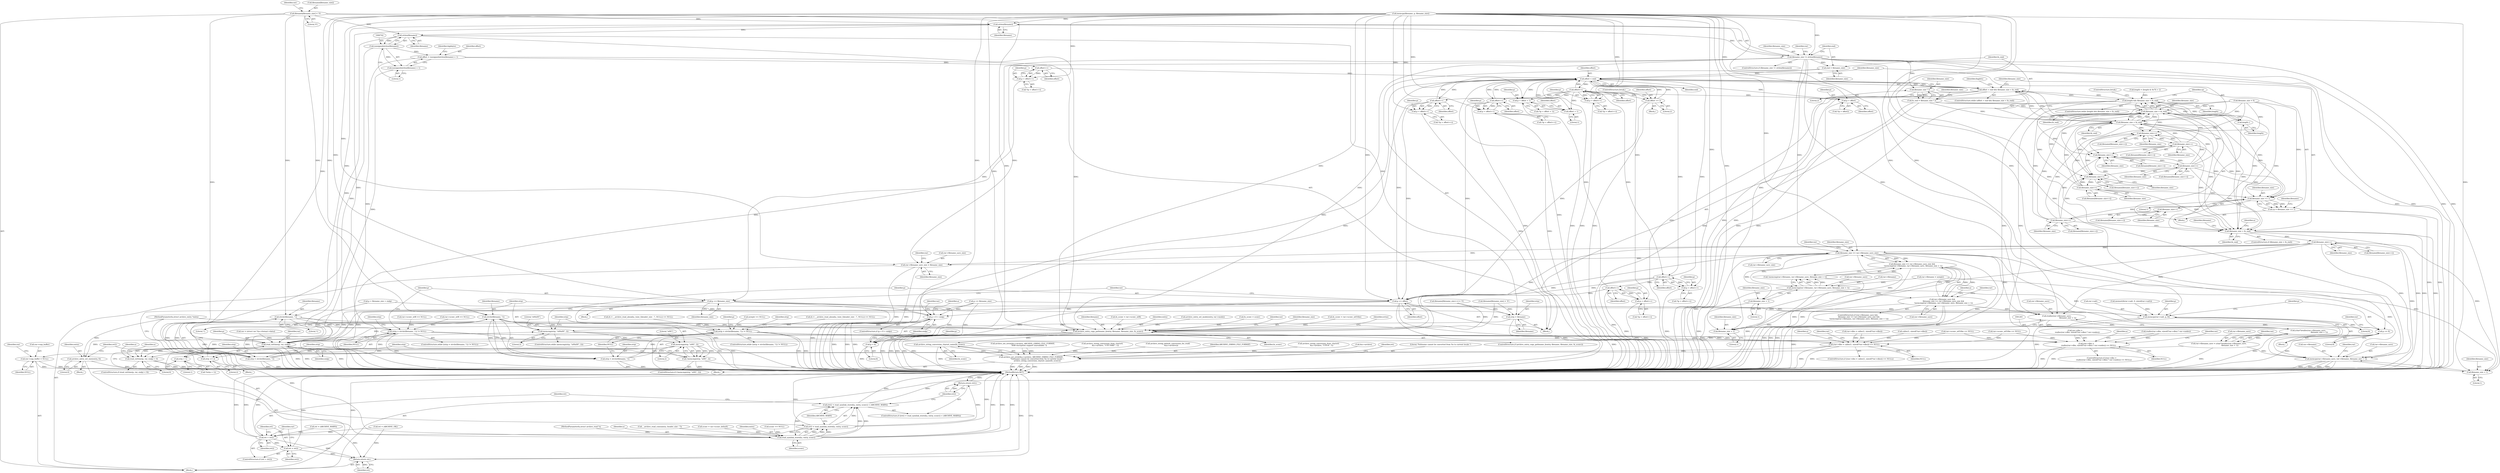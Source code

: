 digraph "0_libarchive_bfcfe6f04ed20db2504db8a254d1f40a1d84eb28_0@array" {
"1000704" [label="(Call,filename[filename_size] = '\0')"];
"1000719" [label="(Call,strlen(filename))"];
"1000717" [label="(Call,filename_size != strlen(filename))"];
"1000727" [label="(Call,end = filename_size)"];
"1000761" [label="(Call,offset < end)"];
"1000760" [label="(Call,offset < end && filename_size < fn_end)"];
"1000896" [label="(Call,length && filename_size < fn_end)"];
"1000924" [label="(Call,length--)"];
"1000777" [label="(Call,offset++)"];
"1000775" [label="(Call,p + offset++)"];
"1000807" [label="(Call,offset++)"];
"1000805" [label="(Call,p + offset++)"];
"1001007" [label="(Call,p += offset)"];
"1001359" [label="(Call,p + 8 > endp)"];
"1001392" [label="(Call,read_exttime(p, rar, endp))"];
"1001391" [label="(Call,read_exttime(p, rar, endp) < 0)"];
"1001360" [label="(Call,p + 8)"];
"1001374" [label="(Call,memcpy(rar->salt, p, 8))"];
"1001380" [label="(Call,p += 8)"];
"1000825" [label="(Call,offset++)"];
"1000823" [label="(Call,p + offset++)"];
"1000835" [label="(Call,p + offset + 1)"];
"1000837" [label="(Call,offset + 1)"];
"1000846" [label="(Call,p + offset)"];
"1000849" [label="(Call,offset += 2)"];
"1000863" [label="(Call,offset++)"];
"1000861" [label="(Call,p + offset++)"];
"1000875" [label="(Call,offset++)"];
"1000873" [label="(Call,p + offset++)"];
"1000732" [label="(Call,filename_size * 2)"];
"1000730" [label="(Call,fn_end = filename_size * 2)"];
"1000764" [label="(Call,filename_size < fn_end)"];
"1000796" [label="(Call,filename_size++)"];
"1000802" [label="(Call,filename_size++)"];
"1000814" [label="(Call,filename_size++)"];
"1000820" [label="(Call,filename_size++)"];
"1000832" [label="(Call,filename_size++)"];
"1000843" [label="(Call,filename_size++)"];
"1000898" [label="(Call,filename_size < fn_end)"];
"1000905" [label="(Call,filename_size >> 1)"];
"1000903" [label="(Call,cp = filename_size >> 1)"];
"1000911" [label="(Call,filename_size++)"];
"1000917" [label="(Call,filename_size++)"];
"1000928" [label="(Call,filename_size > fn_end)"];
"1000944" [label="(Call,filename_size++)"];
"1001084" [label="(Call,filename_size == rar->filename_save_size)"];
"1001083" [label="(Call,filename_size == rar->filename_save_size &&\n    !memcmp(rar->filename, rar->filename_save, filename_size + 1))"];
"1001079" [label="(Call,rar->filename_save &&\n    filename_size == rar->filename_save_size &&\n    !memcmp(rar->filename, rar->filename_save, filename_size + 1))"];
"1001262" [label="(Call,realloc(rar->filename_save,\n                                       filename_size + 1))"];
"1001260" [label="(Call,(char*)realloc(rar->filename_save,\n                                       filename_size + 1))"];
"1001256" [label="(Call,rar->filename_save = (char*)realloc(rar->filename_save,\n                                       filename_size + 1))"];
"1001269" [label="(Call,memcpy(rar->filename_save, rar->filename, filename_size + 1))"];
"1001090" [label="(Call,memcmp(rar->filename, rar->filename_save, filename_size + 1))"];
"1001089" [label="(Call,!memcmp(rar->filename, rar->filename_save, filename_size + 1))"];
"1001097" [label="(Call,filename_size + 1)"];
"1001266" [label="(Call,filename_size + 1)"];
"1001276" [label="(Call,filename_size + 1)"];
"1001279" [label="(Call,rar->filename_save_size = filename_size)"];
"1001674" [label="(Call,archive_entry_copy_pathname_l(entry, filename, filename_size, fn_sconv))"];
"1001701" [label="(Call,archive_string_conversion_charset_name(fn_sconv))"];
"1001694" [label="(Call,archive_set_error(&a->archive, ARCHIVE_ERRNO_FILE_FORMAT,\n                      \"Pathname cannot be converted from %s to current locale.\",\n                      archive_string_conversion_charset_name(fn_sconv)))"];
"1001720" [label="(Call,archive_entry_set_size(entry, 0))"];
"1001727" [label="(Call,read_symlink_stored(a, entry, sconv))"];
"1001724" [label="(Call,(ret2 = read_symlink_stored(a, entry, sconv)) < (ARCHIVE_WARN))"];
"1001725" [label="(Call,ret2 = read_symlink_stored(a, entry, sconv))"];
"1001732" [label="(Return,return ret2;)"];
"1001735" [label="(Call,ret > ret2)"];
"1001738" [label="(Call,ret = ret2)"];
"1001752" [label="(Return,return ret;)"];
"1001055" [label="(Call,p += filename_size)"];
"1000743" [label="(Call,strlen(filename))"];
"1000741" [label="(Call,(unsigned)strlen(filename))"];
"1000738" [label="(Call,offset = (unsigned)strlen(filename) + 1)"];
"1000751" [label="(Call,offset++)"];
"1000749" [label="(Call,p + offset++)"];
"1000740" [label="(Call,(unsigned)strlen(filename) + 1)"];
"1000983" [label="(Call,strp = filename)"];
"1000987" [label="(Call,memcmp(strp, \"\x00\x00\", 2))"];
"1000994" [label="(Call,memcmp(strp, \"\x00\\\", 2))"];
"1000993" [label="(Call,!memcmp(strp, \"\x00\\\", 2))"];
"1001000" [label="(Call,strp + 1)"];
"1001004" [label="(Call,strp += 2)"];
"1001047" [label="(Call,strchr(filename, '\\'))"];
"1001044" [label="(Call,(strp = strchr(filename, '\\')) != NULL)"];
"1001124" [label="(Call,(rar->dbo =\n        realloc(rar->dbo, sizeof(*rar->dbo) * rar->nodes)) == NULL)"];
"1001289" [label="(Call,(rar->dbo = calloc(1, sizeof(*rar->dbo))) == NULL)"];
"1001595" [label="(Call,rar->unp_buffer = NULL)"];
"1001045" [label="(Call,strp = strchr(filename, '\\'))"];
"1001067" [label="(Call,strchr(filename, '\\'))"];
"1001064" [label="(Call,(strp = strchr(filename, '\\')) != NULL)"];
"1001065" [label="(Call,strp = strchr(filename, '\\'))"];
"1001070" [label="(Identifier,NULL)"];
"1000752" [label="(Identifier,offset)"];
"1001147" [label="(Identifier,a)"];
"1001737" [label="(Identifier,ret2)"];
"1000778" [label="(Identifier,offset)"];
"1000953" [label="(Call,rar->sconv_utf16be == NULL)"];
"1001379" [label="(Literal,8)"];
"1001263" [label="(Call,rar->filename_save)"];
"1001306" [label="(Identifier,a)"];
"1001381" [label="(Identifier,p)"];
"1000901" [label="(Block,)"];
"1000775" [label="(Call,p + offset++)"];
"1001090" [label="(Call,memcmp(rar->filename, rar->filename_save, filename_size + 1))"];
"1000800" [label="(Call,filename[filename_size++])"];
"1000897" [label="(Identifier,length)"];
"1001129" [label="(Call,realloc(rar->dbo, sizeof(*rar->dbo) * rar->nodes))"];
"1001602" [label="(Identifier,rar)"];
"1000721" [label="(Block,)"];
"1000812" [label="(Call,filename[filename_size++])"];
"1001067" [label="(Call,strchr(filename, '\\'))"];
"1000717" [label="(Call,filename_size != strlen(filename))"];
"1001391" [label="(Call,read_exttime(p, rar, endp) < 0)"];
"1001408" [label="(Identifier,a)"];
"1000716" [label="(ControlStructure,if (filename_size != strlen(filename)))"];
"1000708" [label="(Literal,'\0')"];
"1001266" [label="(Call,filename_size + 1)"];
"1000751" [label="(Call,offset++)"];
"1000945" [label="(Identifier,filename_size)"];
"1001044" [label="(Call,(strp = strchr(filename, '\\')) != NULL)"];
"1001079" [label="(Call,rar->filename_save &&\n    filename_size == rar->filename_save_size &&\n    !memcmp(rar->filename, rar->filename_save, filename_size + 1))"];
"1001055" [label="(Call,p += filename_size)"];
"1001739" [label="(Identifier,ret)"];
"1000838" [label="(Identifier,offset)"];
"1001286" [label="(Identifier,rar)"];
"1000988" [label="(Identifier,strp)"];
"1001157" [label="(Identifier,rar)"];
"1000823" [label="(Call,p + offset++)"];
"1000766" [label="(Identifier,fn_end)"];
"1000730" [label="(Call,fn_end = filename_size * 2)"];
"1001703" [label="(Call,ret = (ARCHIVE_WARN))"];
"1000835" [label="(Call,p + offset + 1)"];
"1000777" [label="(Call,offset++)"];
"1001050" [label="(Identifier,NULL)"];
"1001271" [label="(Identifier,rar)"];
"1001098" [label="(Identifier,filename_size)"];
"1000595" [label="(Call,(h = __archive_read_ahead(a, (size_t)header_size - 7, NULL)) == NULL)"];
"1001099" [label="(Literal,1)"];
"1001007" [label="(Call,p += offset)"];
"1001075" [label="(Call,p += filename_size)"];
"1000942" [label="(Call,filename[filename_size++])"];
"1001048" [label="(Identifier,filename)"];
"1001674" [label="(Call,archive_entry_copy_pathname_l(entry, filename, filename_size, fn_sconv))"];
"1000876" [label="(Identifier,offset)"];
"1000818" [label="(Call,filename[filename_size++])"];
"1000749" [label="(Call,p + offset++)"];
"1000824" [label="(Identifier,p)"];
"1000700" [label="(Call,memcpy(filename, p, filename_size))"];
"1000905" [label="(Call,filename_size >> 1)"];
"1000999" [label="(Call,*(strp + 1))"];
"1001004" [label="(Call,strp += 2)"];
"1001279" [label="(Call,rar->filename_save_size = filename_size)"];
"1001360" [label="(Call,p + 8)"];
"1000807" [label="(Call,offset++)"];
"1000904" [label="(Identifier,cp)"];
"1001273" [label="(Call,rar->filename)"];
"1001049" [label="(Literal,'\\')"];
"1000851" [label="(Literal,2)"];
"1000796" [label="(Call,filename_size++)"];
"1001256" [label="(Call,rar->filename_save = (char*)realloc(rar->filename_save,\n                                       filename_size + 1))"];
"1001720" [label="(Call,archive_entry_set_size(entry, 0))"];
"1000804" [label="(Call,*(p + offset++))"];
"1000888" [label="(Call,length = (length & 0x7f) + 2)"];
"1000728" [label="(Identifier,end)"];
"1001081" [label="(Identifier,rar)"];
"1000727" [label="(Call,end = filename_size)"];
"1000836" [label="(Identifier,p)"];
"1000844" [label="(Identifier,filename_size)"];
"1001740" [label="(Identifier,ret2)"];
"1001080" [label="(Call,rar->filename_save)"];
"1000984" [label="(Identifier,strp)"];
"1000997" [label="(Literal,2)"];
"1000738" [label="(Call,offset = (unsigned)strlen(filename) + 1)"];
"1000121" [label="(Block,)"];
"1000736" [label="(Identifier,filename_size)"];
"1001281" [label="(Identifier,rar)"];
"1000898" [label="(Call,filename_size < fn_end)"];
"1000917" [label="(Call,filename_size++)"];
"1001097" [label="(Call,filename_size + 1)"];
"1000909" [label="(Call,filename[filename_size++])"];
"1000928" [label="(Call,filename_size > fn_end)"];
"1001694" [label="(Call,archive_set_error(&a->archive, ARCHIVE_ERRNO_FILE_FORMAT,\n                      \"Pathname cannot be converted from %s to current locale.\",\n                      archive_string_conversion_charset_name(fn_sconv)))"];
"1001699" [label="(Identifier,ARCHIVE_ERRNO_FILE_FORMAT)"];
"1001396" [label="(Literal,0)"];
"1001401" [label="(Identifier,a)"];
"1001288" [label="(ControlStructure,if ((rar->dbo = calloc(1, sizeof(*rar->dbo))) == NULL))"];
"1001754" [label="(MethodReturn,RET)"];
"1000745" [label="(Literal,1)"];
"1001076" [label="(Identifier,p)"];
"1001280" [label="(Call,rar->filename_save_size)"];
"1000759" [label="(ControlStructure,while (offset < end && filename_size < fn_end))"];
"1001094" [label="(Call,rar->filename_save)"];
"1000944" [label="(Call,filename_size++)"];
"1000732" [label="(Call,filename_size * 2)"];
"1000850" [label="(Identifier,offset)"];
"1001735" [label="(Call,ret > ret2)"];
"1000720" [label="(Identifier,filename)"];
"1000996" [label="(Literal,\"\x00\\\")"];
"1001363" [label="(Identifier,endp)"];
"1001260" [label="(Call,(char*)realloc(rar->filename_save,\n                                       filename_size + 1))"];
"1001394" [label="(Identifier,rar)"];
"1000808" [label="(Identifier,offset)"];
"1001382" [label="(Literal,8)"];
"1001386" [label="(Identifier,rar)"];
"1001678" [label="(Identifier,fn_sconv)"];
"1000845" [label="(Call,*(p + offset))"];
"1001375" [label="(Call,rar->salt)"];
"1001046" [label="(Identifier,strp)"];
"1000941" [label="(Call,filename[filename_size++] = '\0')"];
"1000805" [label="(Call,p + offset++)"];
"1001393" [label="(Identifier,p)"];
"1000814" [label="(Call,filename_size++)"];
"1000718" [label="(Identifier,filename_size)"];
"1001710" [label="(Identifier,rar)"];
"1001005" [label="(Identifier,strp)"];
"1001006" [label="(Literal,2)"];
"1001368" [label="(Identifier,a)"];
"1000734" [label="(Literal,2)"];
"1000983" [label="(Call,strp = filename)"];
"1000743" [label="(Call,strlen(filename))"];
"1001599" [label="(Identifier,NULL)"];
"1000843" [label="(Call,filename_size++)"];
"1000304" [label="(Call,memset(&rar->salt, 0, sizeof(rar->salt)))"];
"1001677" [label="(Identifier,filename_size)"];
"1001063" [label="(ControlStructure,while ((strp = strchr(filename, '\\')) != NULL))"];
"1001376" [label="(Identifier,rar)"];
"1001722" [label="(Literal,0)"];
"1001043" [label="(ControlStructure,while ((strp = strchr(filename, '\\')) != NULL))"];
"1001064" [label="(Call,(strp = strchr(filename, '\\')) != NULL)"];
"1000985" [label="(Identifier,filename)"];
"1001009" [label="(Identifier,offset)"];
"1000774" [label="(Call,*(p + offset++))"];
"1001362" [label="(Literal,8)"];
"1001053" [label="(Identifier,strp)"];
"1001023" [label="(Call,archive_string_conversion_from_charset(\n           &a->archive, \"UTF-8\", 1))"];
"1001283" [label="(Identifier,filename_size)"];
"1000978" [label="(Call,fn_sconv = rar->sconv_utf16be)"];
"1001078" [label="(ControlStructure,if (rar->filename_save &&\n    filename_size == rar->filename_save_size &&\n    !memcmp(rar->filename, rar->filename_save, filename_size + 1)))"];
"1001734" [label="(ControlStructure,if (ret > ret2))"];
"1000929" [label="(Identifier,filename_size)"];
"1000862" [label="(Identifier,p)"];
"1000733" [label="(Identifier,filename_size)"];
"1000761" [label="(Call,offset < end)"];
"1001091" [label="(Call,rar->filename)"];
"1000864" [label="(Identifier,offset)"];
"1001269" [label="(Call,memcpy(rar->filename_save, rar->filename, filename_size + 1))"];
"1001361" [label="(Identifier,p)"];
"1000861" [label="(Call,p + offset++)"];
"1000822" [label="(Call,*(p + offset++))"];
"1000849" [label="(Call,offset += 2)"];
"1001257" [label="(Call,rar->filename_save)"];
"1000791" [label="(Block,)"];
"1000860" [label="(Call,*(p + offset++))"];
"1000926" [label="(ControlStructure,break;)"];
"1000685" [label="(Call,rar->filename = newptr)"];
"1001682" [label="(Identifier,errno)"];
"1001695" [label="(Call,&a->archive)"];
"1000987" [label="(Call,memcmp(strp, \"\x00\x00\", 2))"];
"1000770" [label="(Identifier,flagbits)"];
"1001724" [label="(Call,(ret2 = read_symlink_stored(a, entry, sconv)) < (ARCHIVE_WARN))"];
"1001068" [label="(Identifier,filename)"];
"1000712" [label="(Identifier,rar)"];
"1000863" [label="(Call,offset++)"];
"1001395" [label="(Identifier,endp)"];
"1000989" [label="(Literal,\"\x00\x00\")"];
"1001357" [label="(Block,)"];
"1001086" [label="(Call,rar->filename_save_size)"];
"1001092" [label="(Identifier,rar)"];
"1001721" [label="(Identifier,entry)"];
"1000918" [label="(Identifier,filename_size)"];
"1001267" [label="(Identifier,filename_size)"];
"1000802" [label="(Call,filename_size++)"];
"1000741" [label="(Call,(unsigned)strlen(filename))"];
"1000992" [label="(ControlStructure,if (!memcmp(strp, \"\x00\\\", 2)))"];
"1000729" [label="(Identifier,filename_size)"];
"1001002" [label="(Literal,1)"];
"1001013" [label="(Call,rar->sconv_utf8 == NULL)"];
"1001142" [label="(Identifier,NULL)"];
"1000815" [label="(Identifier,filename_size)"];
"1000971" [label="(Call,rar->sconv_utf16be == NULL)"];
"1001262" [label="(Call,realloc(rar->filename_save,\n                                       filename_size + 1))"];
"1000820" [label="(Call,filename_size++)"];
"1001704" [label="(Identifier,ret)"];
"1001738" [label="(Call,ret = ret2)"];
"1001723" [label="(ControlStructure,if ((ret2 = read_symlink_stored(a, entry, sconv)) < (ARCHIVE_WARN)))"];
"1000872" [label="(Call,*(p + offset++))"];
"1001358" [label="(ControlStructure,if (p + 8 > endp))"];
"1000911" [label="(Call,filename_size++)"];
"1000744" [label="(Identifier,filename)"];
"1000847" [label="(Identifier,p)"];
"1000740" [label="(Call,(unsigned)strlen(filename) + 1)"];
"1000834" [label="(Call,*(p + offset + 1))"];
"1001069" [label="(Literal,'\\')"];
"1000735" [label="(Call,filename_size = 0)"];
"1000672" [label="(Call,newptr == NULL)"];
"1000140" [label="(Call,ret = (ARCHIVE_OK))"];
"1000995" [label="(Identifier,strp)"];
"1000765" [label="(Identifier,filename_size)"];
"1001392" [label="(Call,read_exttime(p, rar, endp))"];
"1000935" [label="(Identifier,a)"];
"1000629" [label="(Call,p + filename_size > endp)"];
"1001270" [label="(Call,rar->filename_save)"];
"1001700" [label="(Literal,\"Pathname cannot be converted from %s to current locale.\")"];
"1000943" [label="(Identifier,filename)"];
"1000803" [label="(Identifier,filename_size)"];
"1000118" [label="(MethodParameterIn,struct archive_read *a)"];
"1000874" [label="(Identifier,p)"];
"1000825" [label="(Call,offset++)"];
"1000873" [label="(Call,p + offset++)"];
"1000912" [label="(Identifier,filename_size)"];
"1001730" [label="(Identifier,sconv)"];
"1001374" [label="(Call,memcpy(rar->salt, p, 8))"];
"1000797" [label="(Identifier,filename_size)"];
"1000794" [label="(Call,filename[filename_size++])"];
"1001728" [label="(Identifier,a)"];
"1001731" [label="(Identifier,ARCHIVE_WARN)"];
"1000993" [label="(Call,!memcmp(strp, \"\x00\\\", 2))"];
"1000900" [label="(Identifier,fn_end)"];
"1000832" [label="(Call,filename_size++)"];
"1000731" [label="(Identifier,fn_end)"];
"1000806" [label="(Identifier,p)"];
"1001045" [label="(Call,strp = strchr(filename, '\\'))"];
"1001595" [label="(Call,rar->unp_buffer = NULL)"];
"1000144" [label="(Call,rar = (struct rar *)(a->format->data))"];
"1001089" [label="(Call,!memcmp(rar->filename, rar->filename_save, filename_size + 1))"];
"1000924" [label="(Call,length--)"];
"1001083" [label="(Call,filename_size == rar->filename_save_size &&\n    !memcmp(rar->filename, rar->filename_save, filename_size + 1))"];
"1000119" [label="(MethodParameterIn,struct archive_entry *entry)"];
"1000471" [label="(Call,archive_set_error(&a->archive, ARCHIVE_ERRNO_FILE_FORMAT,\n                      \"RAR encryption support unavailable.\"))"];
"1000750" [label="(Identifier,p)"];
"1001084" [label="(Call,filename_size == rar->filename_save_size)"];
"1000837" [label="(Call,offset + 1)"];
"1000852" [label="(ControlStructure,break;)"];
"1000930" [label="(Identifier,fn_end)"];
"1001057" [label="(Identifier,filename_size)"];
"1000910" [label="(Identifier,filename)"];
"1000994" [label="(Call,memcmp(strp, \"\x00\\\", 2))"];
"1001736" [label="(Identifier,ret)"];
"1001066" [label="(Identifier,strp)"];
"1000947" [label="(Call,filename[filename_size] = '\0')"];
"1000848" [label="(Identifier,offset)"];
"1001056" [label="(Identifier,p)"];
"1001679" [label="(Block,)"];
"1001102" [label="(Identifier,a)"];
"1000833" [label="(Identifier,filename_size)"];
"1001378" [label="(Identifier,p)"];
"1000899" [label="(Identifier,filename_size)"];
"1001268" [label="(Literal,1)"];
"1001714" [label="(Block,)"];
"1001407" [label="(Call,__archive_read_consume(a, header_size - 7))"];
"1001732" [label="(Return,return ret2;)"];
"1000739" [label="(Identifier,offset)"];
"1000915" [label="(Call,filename[filename_size++])"];
"1000990" [label="(Literal,2)"];
"1001001" [label="(Identifier,strp)"];
"1001124" [label="(Call,(rar->dbo =\n        realloc(rar->dbo, sizeof(*rar->dbo) * rar->nodes)) == NULL)"];
"1000719" [label="(Call,strlen(filename))"];
"1001752" [label="(Return,return ret;)"];
"1000830" [label="(Call,filename[filename_size++])"];
"1001753" [label="(Identifier,ret)"];
"1001289" [label="(Call,(rar->dbo = calloc(1, sizeof(*rar->dbo))) == NULL)"];
"1000963" [label="(Call,archive_string_conversion_from_charset(\n           &a->archive, \"UTF-16BE\", 1))"];
"1001676" [label="(Identifier,filename)"];
"1001038" [label="(Call,fn_sconv = rar->sconv_utf8)"];
"1001125" [label="(Call,rar->dbo =\n        realloc(rar->dbo, sizeof(*rar->dbo) * rar->nodes))"];
"1001733" [label="(Identifier,ret2)"];
"1001675" [label="(Identifier,entry)"];
"1001276" [label="(Call,filename_size + 1)"];
"1000846" [label="(Call,p + offset)"];
"1000705" [label="(Call,filename[filename_size])"];
"1000895" [label="(ControlStructure,while (length && filename_size < fn_end))"];
"1000896" [label="(Call,length && filename_size < fn_end)"];
"1000183" [label="(Call,sconv = rar->sconv_default)"];
"1001359" [label="(Call,p + 8 > endp)"];
"1000841" [label="(Call,filename[filename_size++])"];
"1001702" [label="(Identifier,fn_sconv)"];
"1001085" [label="(Identifier,filename_size)"];
"1001729" [label="(Identifier,entry)"];
"1001011" [label="(Block,)"];
"1001316" [label="(Identifier,rar)"];
"1000763" [label="(Identifier,end)"];
"1001744" [label="(Identifier,rar)"];
"1001047" [label="(Call,strchr(filename, '\\'))"];
"1000764" [label="(Call,filename_size < fn_end)"];
"1000991" [label="(Block,)"];
"1001123" [label="(ControlStructure,if ((rar->dbo =\n        realloc(rar->dbo, sizeof(*rar->dbo) * rar->nodes)) == NULL))"];
"1001725" [label="(Call,ret2 = read_symlink_stored(a, entry, sconv))"];
"1000748" [label="(Call,*(p + offset++))"];
"1001290" [label="(Call,rar->dbo = calloc(1, sizeof(*rar->dbo)))"];
"1001294" [label="(Call,calloc(1, sizeof(*rar->dbo)))"];
"1000986" [label="(ControlStructure,while (memcmp(strp, \"\x00\x00\", 2)))"];
"1000907" [label="(Literal,1)"];
"1001380" [label="(Call,p += 8)"];
"1000903" [label="(Call,cp = filename_size >> 1)"];
"1001301" [label="(Identifier,NULL)"];
"1001596" [label="(Call,rar->unp_buffer)"];
"1001073" [label="(Identifier,strp)"];
"1000760" [label="(Call,offset < end && filename_size < fn_end)"];
"1000925" [label="(Identifier,length)"];
"1000927" [label="(ControlStructure,if (filename_size > fn_end))"];
"1001277" [label="(Identifier,filename_size)"];
"1001727" [label="(Call,read_symlink_stored(a, entry, sconv))"];
"1001000" [label="(Call,strp + 1)"];
"1001668" [label="(Call,archive_entry_set_mode(entry, rar->mode))"];
"1000159" [label="(Call,sconv == NULL)"];
"1001244" [label="(Identifier,rar)"];
"1001008" [label="(Identifier,p)"];
"1001015" [label="(Identifier,rar)"];
"1000875" [label="(Call,offset++)"];
"1000826" [label="(Identifier,offset)"];
"1001031" [label="(Call,rar->sconv_utf8 == NULL)"];
"1000704" [label="(Call,filename[filename_size] = '\0')"];
"1000762" [label="(Identifier,offset)"];
"1001065" [label="(Call,strp = strchr(filename, '\\'))"];
"1001278" [label="(Literal,1)"];
"1000821" [label="(Identifier,filename_size)"];
"1000366" [label="(Call,(h = __archive_read_ahead(a, (size_t)header_size - 7, NULL)) == NULL)"];
"1001060" [label="(Call,fn_sconv = sconv)"];
"1000776" [label="(Identifier,p)"];
"1000173" [label="(Call,archive_string_default_conversion_for_read(\n            &(a->archive)))"];
"1001390" [label="(ControlStructure,if (read_exttime(p, rar, endp) < 0))"];
"1000906" [label="(Identifier,filename_size)"];
"1001701" [label="(Call,archive_string_conversion_charset_name(fn_sconv))"];
"1001726" [label="(Identifier,ret2)"];
"1000747" [label="(Identifier,highbyte)"];
"1000839" [label="(Literal,1)"];
"1001673" [label="(ControlStructure,if (archive_entry_copy_pathname_l(entry, filename, filename_size, fn_sconv)))"];
"1000704" -> "1000121"  [label="AST: "];
"1000704" -> "1000708"  [label="CFG: "];
"1000705" -> "1000704"  [label="AST: "];
"1000708" -> "1000704"  [label="AST: "];
"1000712" -> "1000704"  [label="CFG: "];
"1000704" -> "1001754"  [label="DDG: "];
"1000704" -> "1000719"  [label="DDG: "];
"1000704" -> "1000743"  [label="DDG: "];
"1000704" -> "1001047"  [label="DDG: "];
"1000704" -> "1001067"  [label="DDG: "];
"1000704" -> "1001674"  [label="DDG: "];
"1000719" -> "1000717"  [label="AST: "];
"1000719" -> "1000720"  [label="CFG: "];
"1000720" -> "1000719"  [label="AST: "];
"1000717" -> "1000719"  [label="CFG: "];
"1000719" -> "1001754"  [label="DDG: "];
"1000719" -> "1000717"  [label="DDG: "];
"1000700" -> "1000719"  [label="DDG: "];
"1000719" -> "1000743"  [label="DDG: "];
"1000719" -> "1001047"  [label="DDG: "];
"1000717" -> "1000716"  [label="AST: "];
"1000718" -> "1000717"  [label="AST: "];
"1000728" -> "1000717"  [label="CFG: "];
"1001015" -> "1000717"  [label="CFG: "];
"1000717" -> "1001754"  [label="DDG: "];
"1000717" -> "1001754"  [label="DDG: "];
"1000717" -> "1001754"  [label="DDG: "];
"1000700" -> "1000717"  [label="DDG: "];
"1000717" -> "1000727"  [label="DDG: "];
"1000717" -> "1000732"  [label="DDG: "];
"1000717" -> "1001055"  [label="DDG: "];
"1000717" -> "1001084"  [label="DDG: "];
"1000717" -> "1001262"  [label="DDG: "];
"1000717" -> "1001266"  [label="DDG: "];
"1000717" -> "1001269"  [label="DDG: "];
"1000717" -> "1001276"  [label="DDG: "];
"1000717" -> "1001279"  [label="DDG: "];
"1000717" -> "1001674"  [label="DDG: "];
"1000727" -> "1000721"  [label="AST: "];
"1000727" -> "1000729"  [label="CFG: "];
"1000728" -> "1000727"  [label="AST: "];
"1000729" -> "1000727"  [label="AST: "];
"1000731" -> "1000727"  [label="CFG: "];
"1000727" -> "1000761"  [label="DDG: "];
"1000761" -> "1000760"  [label="AST: "];
"1000761" -> "1000763"  [label="CFG: "];
"1000762" -> "1000761"  [label="AST: "];
"1000763" -> "1000761"  [label="AST: "];
"1000765" -> "1000761"  [label="CFG: "];
"1000760" -> "1000761"  [label="CFG: "];
"1000761" -> "1001754"  [label="DDG: "];
"1000761" -> "1001754"  [label="DDG: "];
"1000761" -> "1000760"  [label="DDG: "];
"1000761" -> "1000760"  [label="DDG: "];
"1000807" -> "1000761"  [label="DDG: "];
"1000849" -> "1000761"  [label="DDG: "];
"1000863" -> "1000761"  [label="DDG: "];
"1000751" -> "1000761"  [label="DDG: "];
"1000875" -> "1000761"  [label="DDG: "];
"1000825" -> "1000761"  [label="DDG: "];
"1000777" -> "1000761"  [label="DDG: "];
"1000761" -> "1000777"  [label="DDG: "];
"1000761" -> "1000807"  [label="DDG: "];
"1000761" -> "1000825"  [label="DDG: "];
"1000761" -> "1000835"  [label="DDG: "];
"1000761" -> "1000837"  [label="DDG: "];
"1000761" -> "1000846"  [label="DDG: "];
"1000761" -> "1000849"  [label="DDG: "];
"1000761" -> "1000863"  [label="DDG: "];
"1000761" -> "1001007"  [label="DDG: "];
"1000760" -> "1000759"  [label="AST: "];
"1000760" -> "1000764"  [label="CFG: "];
"1000764" -> "1000760"  [label="AST: "];
"1000770" -> "1000760"  [label="CFG: "];
"1000929" -> "1000760"  [label="CFG: "];
"1000760" -> "1001754"  [label="DDG: "];
"1000760" -> "1001754"  [label="DDG: "];
"1000760" -> "1001754"  [label="DDG: "];
"1000764" -> "1000760"  [label="DDG: "];
"1000764" -> "1000760"  [label="DDG: "];
"1000896" -> "1000760"  [label="DDG: "];
"1000760" -> "1000896"  [label="DDG: "];
"1000896" -> "1000895"  [label="AST: "];
"1000896" -> "1000897"  [label="CFG: "];
"1000896" -> "1000898"  [label="CFG: "];
"1000897" -> "1000896"  [label="AST: "];
"1000898" -> "1000896"  [label="AST: "];
"1000904" -> "1000896"  [label="CFG: "];
"1000926" -> "1000896"  [label="CFG: "];
"1000896" -> "1001754"  [label="DDG: "];
"1000896" -> "1001754"  [label="DDG: "];
"1000896" -> "1001754"  [label="DDG: "];
"1000924" -> "1000896"  [label="DDG: "];
"1000888" -> "1000896"  [label="DDG: "];
"1000898" -> "1000896"  [label="DDG: "];
"1000898" -> "1000896"  [label="DDG: "];
"1000896" -> "1000924"  [label="DDG: "];
"1000924" -> "1000901"  [label="AST: "];
"1000924" -> "1000925"  [label="CFG: "];
"1000925" -> "1000924"  [label="AST: "];
"1000897" -> "1000924"  [label="CFG: "];
"1000777" -> "1000775"  [label="AST: "];
"1000777" -> "1000778"  [label="CFG: "];
"1000778" -> "1000777"  [label="AST: "];
"1000775" -> "1000777"  [label="CFG: "];
"1000777" -> "1000775"  [label="DDG: "];
"1000777" -> "1000807"  [label="DDG: "];
"1000777" -> "1000825"  [label="DDG: "];
"1000777" -> "1000835"  [label="DDG: "];
"1000777" -> "1000837"  [label="DDG: "];
"1000777" -> "1000846"  [label="DDG: "];
"1000777" -> "1000849"  [label="DDG: "];
"1000777" -> "1000863"  [label="DDG: "];
"1000775" -> "1000774"  [label="AST: "];
"1000776" -> "1000775"  [label="AST: "];
"1000774" -> "1000775"  [label="CFG: "];
"1000775" -> "1001754"  [label="DDG: "];
"1000700" -> "1000775"  [label="DDG: "];
"1000807" -> "1000805"  [label="AST: "];
"1000807" -> "1000808"  [label="CFG: "];
"1000808" -> "1000807"  [label="AST: "];
"1000805" -> "1000807"  [label="CFG: "];
"1000807" -> "1001754"  [label="DDG: "];
"1000807" -> "1000805"  [label="DDG: "];
"1000807" -> "1001007"  [label="DDG: "];
"1000805" -> "1000804"  [label="AST: "];
"1000806" -> "1000805"  [label="AST: "];
"1000804" -> "1000805"  [label="CFG: "];
"1000805" -> "1001754"  [label="DDG: "];
"1000700" -> "1000805"  [label="DDG: "];
"1001007" -> "1000721"  [label="AST: "];
"1001007" -> "1001009"  [label="CFG: "];
"1001008" -> "1001007"  [label="AST: "];
"1001009" -> "1001007"  [label="AST: "];
"1001081" -> "1001007"  [label="CFG: "];
"1001007" -> "1001754"  [label="DDG: "];
"1001007" -> "1001754"  [label="DDG: "];
"1000849" -> "1001007"  [label="DDG: "];
"1000863" -> "1001007"  [label="DDG: "];
"1000875" -> "1001007"  [label="DDG: "];
"1000825" -> "1001007"  [label="DDG: "];
"1000700" -> "1001007"  [label="DDG: "];
"1001007" -> "1001359"  [label="DDG: "];
"1001007" -> "1001360"  [label="DDG: "];
"1001007" -> "1001374"  [label="DDG: "];
"1001007" -> "1001392"  [label="DDG: "];
"1001359" -> "1001358"  [label="AST: "];
"1001359" -> "1001363"  [label="CFG: "];
"1001360" -> "1001359"  [label="AST: "];
"1001363" -> "1001359"  [label="AST: "];
"1001368" -> "1001359"  [label="CFG: "];
"1001376" -> "1001359"  [label="CFG: "];
"1001359" -> "1001754"  [label="DDG: "];
"1001359" -> "1001754"  [label="DDG: "];
"1001359" -> "1001754"  [label="DDG: "];
"1001055" -> "1001359"  [label="DDG: "];
"1001075" -> "1001359"  [label="DDG: "];
"1000700" -> "1001359"  [label="DDG: "];
"1000629" -> "1001359"  [label="DDG: "];
"1001359" -> "1001392"  [label="DDG: "];
"1001392" -> "1001391"  [label="AST: "];
"1001392" -> "1001395"  [label="CFG: "];
"1001393" -> "1001392"  [label="AST: "];
"1001394" -> "1001392"  [label="AST: "];
"1001395" -> "1001392"  [label="AST: "];
"1001396" -> "1001392"  [label="CFG: "];
"1001392" -> "1001754"  [label="DDG: "];
"1001392" -> "1001754"  [label="DDG: "];
"1001392" -> "1001754"  [label="DDG: "];
"1001392" -> "1001391"  [label="DDG: "];
"1001392" -> "1001391"  [label="DDG: "];
"1001392" -> "1001391"  [label="DDG: "];
"1001055" -> "1001392"  [label="DDG: "];
"1001075" -> "1001392"  [label="DDG: "];
"1001380" -> "1001392"  [label="DDG: "];
"1000700" -> "1001392"  [label="DDG: "];
"1000144" -> "1001392"  [label="DDG: "];
"1000629" -> "1001392"  [label="DDG: "];
"1001391" -> "1001390"  [label="AST: "];
"1001391" -> "1001396"  [label="CFG: "];
"1001396" -> "1001391"  [label="AST: "];
"1001401" -> "1001391"  [label="CFG: "];
"1001408" -> "1001391"  [label="CFG: "];
"1001391" -> "1001754"  [label="DDG: "];
"1001391" -> "1001754"  [label="DDG: "];
"1001360" -> "1001362"  [label="CFG: "];
"1001361" -> "1001360"  [label="AST: "];
"1001362" -> "1001360"  [label="AST: "];
"1001363" -> "1001360"  [label="CFG: "];
"1001360" -> "1001754"  [label="DDG: "];
"1001055" -> "1001360"  [label="DDG: "];
"1001075" -> "1001360"  [label="DDG: "];
"1000700" -> "1001360"  [label="DDG: "];
"1001374" -> "1001357"  [label="AST: "];
"1001374" -> "1001379"  [label="CFG: "];
"1001375" -> "1001374"  [label="AST: "];
"1001378" -> "1001374"  [label="AST: "];
"1001379" -> "1001374"  [label="AST: "];
"1001381" -> "1001374"  [label="CFG: "];
"1001374" -> "1001754"  [label="DDG: "];
"1001374" -> "1001754"  [label="DDG: "];
"1000304" -> "1001374"  [label="DDG: "];
"1000700" -> "1001374"  [label="DDG: "];
"1001055" -> "1001374"  [label="DDG: "];
"1001075" -> "1001374"  [label="DDG: "];
"1001374" -> "1001380"  [label="DDG: "];
"1001380" -> "1001357"  [label="AST: "];
"1001380" -> "1001382"  [label="CFG: "];
"1001381" -> "1001380"  [label="AST: "];
"1001382" -> "1001380"  [label="AST: "];
"1001386" -> "1001380"  [label="CFG: "];
"1001380" -> "1001754"  [label="DDG: "];
"1000700" -> "1001380"  [label="DDG: "];
"1000825" -> "1000823"  [label="AST: "];
"1000825" -> "1000826"  [label="CFG: "];
"1000826" -> "1000825"  [label="AST: "];
"1000823" -> "1000825"  [label="CFG: "];
"1000825" -> "1001754"  [label="DDG: "];
"1000825" -> "1000823"  [label="DDG: "];
"1000823" -> "1000822"  [label="AST: "];
"1000824" -> "1000823"  [label="AST: "];
"1000822" -> "1000823"  [label="CFG: "];
"1000823" -> "1001754"  [label="DDG: "];
"1000700" -> "1000823"  [label="DDG: "];
"1000835" -> "1000834"  [label="AST: "];
"1000835" -> "1000837"  [label="CFG: "];
"1000836" -> "1000835"  [label="AST: "];
"1000837" -> "1000835"  [label="AST: "];
"1000834" -> "1000835"  [label="CFG: "];
"1000835" -> "1001754"  [label="DDG: "];
"1000700" -> "1000835"  [label="DDG: "];
"1000837" -> "1000839"  [label="CFG: "];
"1000838" -> "1000837"  [label="AST: "];
"1000839" -> "1000837"  [label="AST: "];
"1000846" -> "1000845"  [label="AST: "];
"1000846" -> "1000848"  [label="CFG: "];
"1000847" -> "1000846"  [label="AST: "];
"1000848" -> "1000846"  [label="AST: "];
"1000845" -> "1000846"  [label="CFG: "];
"1000846" -> "1001754"  [label="DDG: "];
"1000700" -> "1000846"  [label="DDG: "];
"1000849" -> "1000791"  [label="AST: "];
"1000849" -> "1000851"  [label="CFG: "];
"1000850" -> "1000849"  [label="AST: "];
"1000851" -> "1000849"  [label="AST: "];
"1000852" -> "1000849"  [label="CFG: "];
"1000849" -> "1001754"  [label="DDG: "];
"1000863" -> "1000861"  [label="AST: "];
"1000863" -> "1000864"  [label="CFG: "];
"1000864" -> "1000863"  [label="AST: "];
"1000861" -> "1000863"  [label="CFG: "];
"1000863" -> "1001754"  [label="DDG: "];
"1000863" -> "1000861"  [label="DDG: "];
"1000863" -> "1000875"  [label="DDG: "];
"1000861" -> "1000860"  [label="AST: "];
"1000862" -> "1000861"  [label="AST: "];
"1000860" -> "1000861"  [label="CFG: "];
"1000861" -> "1001754"  [label="DDG: "];
"1000700" -> "1000861"  [label="DDG: "];
"1000875" -> "1000873"  [label="AST: "];
"1000875" -> "1000876"  [label="CFG: "];
"1000876" -> "1000875"  [label="AST: "];
"1000873" -> "1000875"  [label="CFG: "];
"1000875" -> "1001754"  [label="DDG: "];
"1000875" -> "1000873"  [label="DDG: "];
"1000873" -> "1000872"  [label="AST: "];
"1000874" -> "1000873"  [label="AST: "];
"1000872" -> "1000873"  [label="CFG: "];
"1000873" -> "1001754"  [label="DDG: "];
"1000700" -> "1000873"  [label="DDG: "];
"1000732" -> "1000730"  [label="AST: "];
"1000732" -> "1000734"  [label="CFG: "];
"1000733" -> "1000732"  [label="AST: "];
"1000734" -> "1000732"  [label="AST: "];
"1000730" -> "1000732"  [label="CFG: "];
"1000732" -> "1000730"  [label="DDG: "];
"1000732" -> "1000730"  [label="DDG: "];
"1000730" -> "1000721"  [label="AST: "];
"1000731" -> "1000730"  [label="AST: "];
"1000736" -> "1000730"  [label="CFG: "];
"1000730" -> "1001754"  [label="DDG: "];
"1000730" -> "1000764"  [label="DDG: "];
"1000730" -> "1000898"  [label="DDG: "];
"1000730" -> "1000928"  [label="DDG: "];
"1000764" -> "1000766"  [label="CFG: "];
"1000765" -> "1000764"  [label="AST: "];
"1000766" -> "1000764"  [label="AST: "];
"1000898" -> "1000764"  [label="DDG: "];
"1000898" -> "1000764"  [label="DDG: "];
"1000735" -> "1000764"  [label="DDG: "];
"1000820" -> "1000764"  [label="DDG: "];
"1000917" -> "1000764"  [label="DDG: "];
"1000843" -> "1000764"  [label="DDG: "];
"1000802" -> "1000764"  [label="DDG: "];
"1000764" -> "1000796"  [label="DDG: "];
"1000764" -> "1000814"  [label="DDG: "];
"1000764" -> "1000832"  [label="DDG: "];
"1000764" -> "1000898"  [label="DDG: "];
"1000764" -> "1000898"  [label="DDG: "];
"1000764" -> "1000905"  [label="DDG: "];
"1000764" -> "1000928"  [label="DDG: "];
"1000764" -> "1000928"  [label="DDG: "];
"1000796" -> "1000794"  [label="AST: "];
"1000796" -> "1000797"  [label="CFG: "];
"1000797" -> "1000796"  [label="AST: "];
"1000794" -> "1000796"  [label="CFG: "];
"1000898" -> "1000796"  [label="DDG: "];
"1000735" -> "1000796"  [label="DDG: "];
"1000820" -> "1000796"  [label="DDG: "];
"1000917" -> "1000796"  [label="DDG: "];
"1000843" -> "1000796"  [label="DDG: "];
"1000802" -> "1000796"  [label="DDG: "];
"1000796" -> "1000802"  [label="DDG: "];
"1000802" -> "1000800"  [label="AST: "];
"1000802" -> "1000803"  [label="CFG: "];
"1000803" -> "1000802"  [label="AST: "];
"1000800" -> "1000802"  [label="CFG: "];
"1000802" -> "1000814"  [label="DDG: "];
"1000802" -> "1000832"  [label="DDG: "];
"1000802" -> "1000898"  [label="DDG: "];
"1000802" -> "1000905"  [label="DDG: "];
"1000802" -> "1000928"  [label="DDG: "];
"1000814" -> "1000812"  [label="AST: "];
"1000814" -> "1000815"  [label="CFG: "];
"1000815" -> "1000814"  [label="AST: "];
"1000812" -> "1000814"  [label="CFG: "];
"1000898" -> "1000814"  [label="DDG: "];
"1000735" -> "1000814"  [label="DDG: "];
"1000820" -> "1000814"  [label="DDG: "];
"1000917" -> "1000814"  [label="DDG: "];
"1000843" -> "1000814"  [label="DDG: "];
"1000814" -> "1000820"  [label="DDG: "];
"1000820" -> "1000818"  [label="AST: "];
"1000820" -> "1000821"  [label="CFG: "];
"1000821" -> "1000820"  [label="AST: "];
"1000818" -> "1000820"  [label="CFG: "];
"1000820" -> "1000832"  [label="DDG: "];
"1000820" -> "1000898"  [label="DDG: "];
"1000820" -> "1000905"  [label="DDG: "];
"1000820" -> "1000928"  [label="DDG: "];
"1000832" -> "1000830"  [label="AST: "];
"1000832" -> "1000833"  [label="CFG: "];
"1000833" -> "1000832"  [label="AST: "];
"1000830" -> "1000832"  [label="CFG: "];
"1000898" -> "1000832"  [label="DDG: "];
"1000735" -> "1000832"  [label="DDG: "];
"1000917" -> "1000832"  [label="DDG: "];
"1000843" -> "1000832"  [label="DDG: "];
"1000832" -> "1000843"  [label="DDG: "];
"1000843" -> "1000841"  [label="AST: "];
"1000843" -> "1000844"  [label="CFG: "];
"1000844" -> "1000843"  [label="AST: "];
"1000841" -> "1000843"  [label="CFG: "];
"1000843" -> "1000898"  [label="DDG: "];
"1000843" -> "1000905"  [label="DDG: "];
"1000843" -> "1000928"  [label="DDG: "];
"1000898" -> "1000900"  [label="CFG: "];
"1000899" -> "1000898"  [label="AST: "];
"1000900" -> "1000898"  [label="AST: "];
"1000735" -> "1000898"  [label="DDG: "];
"1000917" -> "1000898"  [label="DDG: "];
"1000898" -> "1000905"  [label="DDG: "];
"1000898" -> "1000928"  [label="DDG: "];
"1000898" -> "1000928"  [label="DDG: "];
"1000905" -> "1000903"  [label="AST: "];
"1000905" -> "1000907"  [label="CFG: "];
"1000906" -> "1000905"  [label="AST: "];
"1000907" -> "1000905"  [label="AST: "];
"1000903" -> "1000905"  [label="CFG: "];
"1000905" -> "1000903"  [label="DDG: "];
"1000905" -> "1000903"  [label="DDG: "];
"1000735" -> "1000905"  [label="DDG: "];
"1000917" -> "1000905"  [label="DDG: "];
"1000905" -> "1000911"  [label="DDG: "];
"1000903" -> "1000901"  [label="AST: "];
"1000904" -> "1000903"  [label="AST: "];
"1000910" -> "1000903"  [label="CFG: "];
"1000903" -> "1001754"  [label="DDG: "];
"1000903" -> "1001754"  [label="DDG: "];
"1000911" -> "1000909"  [label="AST: "];
"1000911" -> "1000912"  [label="CFG: "];
"1000912" -> "1000911"  [label="AST: "];
"1000909" -> "1000911"  [label="CFG: "];
"1000911" -> "1000917"  [label="DDG: "];
"1000917" -> "1000915"  [label="AST: "];
"1000917" -> "1000918"  [label="CFG: "];
"1000918" -> "1000917"  [label="AST: "];
"1000915" -> "1000917"  [label="CFG: "];
"1000917" -> "1000928"  [label="DDG: "];
"1000928" -> "1000927"  [label="AST: "];
"1000928" -> "1000930"  [label="CFG: "];
"1000929" -> "1000928"  [label="AST: "];
"1000930" -> "1000928"  [label="AST: "];
"1000935" -> "1000928"  [label="CFG: "];
"1000943" -> "1000928"  [label="CFG: "];
"1000928" -> "1001754"  [label="DDG: "];
"1000928" -> "1001754"  [label="DDG: "];
"1000928" -> "1001754"  [label="DDG: "];
"1000735" -> "1000928"  [label="DDG: "];
"1000928" -> "1000944"  [label="DDG: "];
"1000944" -> "1000942"  [label="AST: "];
"1000944" -> "1000945"  [label="CFG: "];
"1000945" -> "1000944"  [label="AST: "];
"1000942" -> "1000944"  [label="CFG: "];
"1000944" -> "1001754"  [label="DDG: "];
"1000944" -> "1001084"  [label="DDG: "];
"1000944" -> "1001262"  [label="DDG: "];
"1000944" -> "1001266"  [label="DDG: "];
"1000944" -> "1001269"  [label="DDG: "];
"1000944" -> "1001276"  [label="DDG: "];
"1000944" -> "1001279"  [label="DDG: "];
"1000944" -> "1001674"  [label="DDG: "];
"1001084" -> "1001083"  [label="AST: "];
"1001084" -> "1001086"  [label="CFG: "];
"1001085" -> "1001084"  [label="AST: "];
"1001086" -> "1001084"  [label="AST: "];
"1001092" -> "1001084"  [label="CFG: "];
"1001083" -> "1001084"  [label="CFG: "];
"1001084" -> "1001754"  [label="DDG: "];
"1001084" -> "1001754"  [label="DDG: "];
"1001084" -> "1001083"  [label="DDG: "];
"1001084" -> "1001083"  [label="DDG: "];
"1000700" -> "1001084"  [label="DDG: "];
"1001084" -> "1001090"  [label="DDG: "];
"1001084" -> "1001097"  [label="DDG: "];
"1001084" -> "1001262"  [label="DDG: "];
"1001084" -> "1001266"  [label="DDG: "];
"1001084" -> "1001269"  [label="DDG: "];
"1001084" -> "1001276"  [label="DDG: "];
"1001084" -> "1001279"  [label="DDG: "];
"1001084" -> "1001674"  [label="DDG: "];
"1001083" -> "1001079"  [label="AST: "];
"1001083" -> "1001089"  [label="CFG: "];
"1001089" -> "1001083"  [label="AST: "];
"1001079" -> "1001083"  [label="CFG: "];
"1001083" -> "1001754"  [label="DDG: "];
"1001083" -> "1001754"  [label="DDG: "];
"1001083" -> "1001079"  [label="DDG: "];
"1001083" -> "1001079"  [label="DDG: "];
"1001089" -> "1001083"  [label="DDG: "];
"1001079" -> "1001078"  [label="AST: "];
"1001079" -> "1001080"  [label="CFG: "];
"1001080" -> "1001079"  [label="AST: "];
"1001102" -> "1001079"  [label="CFG: "];
"1001244" -> "1001079"  [label="CFG: "];
"1001079" -> "1001754"  [label="DDG: "];
"1001079" -> "1001754"  [label="DDG: "];
"1001079" -> "1001754"  [label="DDG: "];
"1001090" -> "1001079"  [label="DDG: "];
"1001079" -> "1001262"  [label="DDG: "];
"1001262" -> "1001260"  [label="AST: "];
"1001262" -> "1001266"  [label="CFG: "];
"1001263" -> "1001262"  [label="AST: "];
"1001266" -> "1001262"  [label="AST: "];
"1001260" -> "1001262"  [label="CFG: "];
"1001262" -> "1001260"  [label="DDG: "];
"1001262" -> "1001260"  [label="DDG: "];
"1000700" -> "1001262"  [label="DDG: "];
"1001260" -> "1001256"  [label="AST: "];
"1001261" -> "1001260"  [label="AST: "];
"1001256" -> "1001260"  [label="CFG: "];
"1001260" -> "1001754"  [label="DDG: "];
"1001260" -> "1001256"  [label="DDG: "];
"1001256" -> "1000121"  [label="AST: "];
"1001257" -> "1001256"  [label="AST: "];
"1001271" -> "1001256"  [label="CFG: "];
"1001256" -> "1001754"  [label="DDG: "];
"1001256" -> "1001269"  [label="DDG: "];
"1001269" -> "1000121"  [label="AST: "];
"1001269" -> "1001276"  [label="CFG: "];
"1001270" -> "1001269"  [label="AST: "];
"1001273" -> "1001269"  [label="AST: "];
"1001276" -> "1001269"  [label="AST: "];
"1001281" -> "1001269"  [label="CFG: "];
"1001269" -> "1001754"  [label="DDG: "];
"1001269" -> "1001754"  [label="DDG: "];
"1001269" -> "1001754"  [label="DDG: "];
"1001269" -> "1001754"  [label="DDG: "];
"1001090" -> "1001269"  [label="DDG: "];
"1000685" -> "1001269"  [label="DDG: "];
"1000700" -> "1001269"  [label="DDG: "];
"1001090" -> "1001089"  [label="AST: "];
"1001090" -> "1001097"  [label="CFG: "];
"1001091" -> "1001090"  [label="AST: "];
"1001094" -> "1001090"  [label="AST: "];
"1001097" -> "1001090"  [label="AST: "];
"1001089" -> "1001090"  [label="CFG: "];
"1001090" -> "1001754"  [label="DDG: "];
"1001090" -> "1001754"  [label="DDG: "];
"1001090" -> "1001089"  [label="DDG: "];
"1001090" -> "1001089"  [label="DDG: "];
"1001090" -> "1001089"  [label="DDG: "];
"1000685" -> "1001090"  [label="DDG: "];
"1001089" -> "1001754"  [label="DDG: "];
"1001097" -> "1001099"  [label="CFG: "];
"1001098" -> "1001097"  [label="AST: "];
"1001099" -> "1001097"  [label="AST: "];
"1001097" -> "1001754"  [label="DDG: "];
"1001266" -> "1001268"  [label="CFG: "];
"1001267" -> "1001266"  [label="AST: "];
"1001268" -> "1001266"  [label="AST: "];
"1000700" -> "1001266"  [label="DDG: "];
"1001276" -> "1001278"  [label="CFG: "];
"1001277" -> "1001276"  [label="AST: "];
"1001278" -> "1001276"  [label="AST: "];
"1000700" -> "1001276"  [label="DDG: "];
"1001279" -> "1000121"  [label="AST: "];
"1001279" -> "1001283"  [label="CFG: "];
"1001280" -> "1001279"  [label="AST: "];
"1001283" -> "1001279"  [label="AST: "];
"1001286" -> "1001279"  [label="CFG: "];
"1001279" -> "1001754"  [label="DDG: "];
"1001279" -> "1001754"  [label="DDG: "];
"1000700" -> "1001279"  [label="DDG: "];
"1001674" -> "1001673"  [label="AST: "];
"1001674" -> "1001678"  [label="CFG: "];
"1001675" -> "1001674"  [label="AST: "];
"1001676" -> "1001674"  [label="AST: "];
"1001677" -> "1001674"  [label="AST: "];
"1001678" -> "1001674"  [label="AST: "];
"1001682" -> "1001674"  [label="CFG: "];
"1001710" -> "1001674"  [label="CFG: "];
"1001674" -> "1001754"  [label="DDG: "];
"1001674" -> "1001754"  [label="DDG: "];
"1001674" -> "1001754"  [label="DDG: "];
"1001674" -> "1001754"  [label="DDG: "];
"1001674" -> "1001754"  [label="DDG: "];
"1001668" -> "1001674"  [label="DDG: "];
"1000119" -> "1001674"  [label="DDG: "];
"1000941" -> "1001674"  [label="DDG: "];
"1001047" -> "1001674"  [label="DDG: "];
"1000947" -> "1001674"  [label="DDG: "];
"1001067" -> "1001674"  [label="DDG: "];
"1000743" -> "1001674"  [label="DDG: "];
"1000700" -> "1001674"  [label="DDG: "];
"1001060" -> "1001674"  [label="DDG: "];
"1000978" -> "1001674"  [label="DDG: "];
"1001038" -> "1001674"  [label="DDG: "];
"1001674" -> "1001701"  [label="DDG: "];
"1001674" -> "1001720"  [label="DDG: "];
"1001701" -> "1001694"  [label="AST: "];
"1001701" -> "1001702"  [label="CFG: "];
"1001702" -> "1001701"  [label="AST: "];
"1001694" -> "1001701"  [label="CFG: "];
"1001701" -> "1001754"  [label="DDG: "];
"1001701" -> "1001694"  [label="DDG: "];
"1001694" -> "1001679"  [label="AST: "];
"1001695" -> "1001694"  [label="AST: "];
"1001699" -> "1001694"  [label="AST: "];
"1001700" -> "1001694"  [label="AST: "];
"1001704" -> "1001694"  [label="CFG: "];
"1001694" -> "1001754"  [label="DDG: "];
"1001694" -> "1001754"  [label="DDG: "];
"1001694" -> "1001754"  [label="DDG: "];
"1001694" -> "1001754"  [label="DDG: "];
"1001023" -> "1001694"  [label="DDG: "];
"1000471" -> "1001694"  [label="DDG: "];
"1000471" -> "1001694"  [label="DDG: "];
"1000963" -> "1001694"  [label="DDG: "];
"1000173" -> "1001694"  [label="DDG: "];
"1001720" -> "1001714"  [label="AST: "];
"1001720" -> "1001722"  [label="CFG: "];
"1001721" -> "1001720"  [label="AST: "];
"1001722" -> "1001720"  [label="AST: "];
"1001726" -> "1001720"  [label="CFG: "];
"1001720" -> "1001754"  [label="DDG: "];
"1000119" -> "1001720"  [label="DDG: "];
"1001720" -> "1001727"  [label="DDG: "];
"1001727" -> "1001725"  [label="AST: "];
"1001727" -> "1001730"  [label="CFG: "];
"1001728" -> "1001727"  [label="AST: "];
"1001729" -> "1001727"  [label="AST: "];
"1001730" -> "1001727"  [label="AST: "];
"1001725" -> "1001727"  [label="CFG: "];
"1001727" -> "1001754"  [label="DDG: "];
"1001727" -> "1001754"  [label="DDG: "];
"1001727" -> "1001754"  [label="DDG: "];
"1001727" -> "1001724"  [label="DDG: "];
"1001727" -> "1001724"  [label="DDG: "];
"1001727" -> "1001724"  [label="DDG: "];
"1001727" -> "1001725"  [label="DDG: "];
"1001727" -> "1001725"  [label="DDG: "];
"1001727" -> "1001725"  [label="DDG: "];
"1001407" -> "1001727"  [label="DDG: "];
"1000118" -> "1001727"  [label="DDG: "];
"1000119" -> "1001727"  [label="DDG: "];
"1000159" -> "1001727"  [label="DDG: "];
"1000183" -> "1001727"  [label="DDG: "];
"1001724" -> "1001723"  [label="AST: "];
"1001724" -> "1001731"  [label="CFG: "];
"1001725" -> "1001724"  [label="AST: "];
"1001731" -> "1001724"  [label="AST: "];
"1001733" -> "1001724"  [label="CFG: "];
"1001736" -> "1001724"  [label="CFG: "];
"1001724" -> "1001754"  [label="DDG: "];
"1001724" -> "1001754"  [label="DDG: "];
"1001725" -> "1001724"  [label="DDG: "];
"1001726" -> "1001725"  [label="AST: "];
"1001731" -> "1001725"  [label="CFG: "];
"1001725" -> "1001754"  [label="DDG: "];
"1001725" -> "1001754"  [label="DDG: "];
"1001725" -> "1001732"  [label="DDG: "];
"1001725" -> "1001735"  [label="DDG: "];
"1001732" -> "1001723"  [label="AST: "];
"1001732" -> "1001733"  [label="CFG: "];
"1001733" -> "1001732"  [label="AST: "];
"1001754" -> "1001732"  [label="CFG: "];
"1001732" -> "1001754"  [label="DDG: "];
"1001733" -> "1001732"  [label="DDG: "];
"1001735" -> "1001734"  [label="AST: "];
"1001735" -> "1001737"  [label="CFG: "];
"1001736" -> "1001735"  [label="AST: "];
"1001737" -> "1001735"  [label="AST: "];
"1001739" -> "1001735"  [label="CFG: "];
"1001744" -> "1001735"  [label="CFG: "];
"1001735" -> "1001754"  [label="DDG: "];
"1001735" -> "1001754"  [label="DDG: "];
"1001735" -> "1001754"  [label="DDG: "];
"1000140" -> "1001735"  [label="DDG: "];
"1001703" -> "1001735"  [label="DDG: "];
"1001735" -> "1001738"  [label="DDG: "];
"1001735" -> "1001752"  [label="DDG: "];
"1001738" -> "1001734"  [label="AST: "];
"1001738" -> "1001740"  [label="CFG: "];
"1001739" -> "1001738"  [label="AST: "];
"1001740" -> "1001738"  [label="AST: "];
"1001744" -> "1001738"  [label="CFG: "];
"1001738" -> "1001754"  [label="DDG: "];
"1001738" -> "1001754"  [label="DDG: "];
"1001738" -> "1001752"  [label="DDG: "];
"1001752" -> "1000121"  [label="AST: "];
"1001752" -> "1001753"  [label="CFG: "];
"1001753" -> "1001752"  [label="AST: "];
"1001754" -> "1001752"  [label="CFG: "];
"1001752" -> "1001754"  [label="DDG: "];
"1001753" -> "1001752"  [label="DDG: "];
"1000140" -> "1001752"  [label="DDG: "];
"1001703" -> "1001752"  [label="DDG: "];
"1001055" -> "1001011"  [label="AST: "];
"1001055" -> "1001057"  [label="CFG: "];
"1001056" -> "1001055"  [label="AST: "];
"1001057" -> "1001055"  [label="AST: "];
"1001081" -> "1001055"  [label="CFG: "];
"1001055" -> "1001754"  [label="DDG: "];
"1001055" -> "1001754"  [label="DDG: "];
"1000700" -> "1001055"  [label="DDG: "];
"1000743" -> "1000741"  [label="AST: "];
"1000743" -> "1000744"  [label="CFG: "];
"1000744" -> "1000743"  [label="AST: "];
"1000741" -> "1000743"  [label="CFG: "];
"1000743" -> "1001754"  [label="DDG: "];
"1000743" -> "1000741"  [label="DDG: "];
"1000743" -> "1000983"  [label="DDG: "];
"1000741" -> "1000740"  [label="AST: "];
"1000742" -> "1000741"  [label="AST: "];
"1000745" -> "1000741"  [label="CFG: "];
"1000741" -> "1001754"  [label="DDG: "];
"1000741" -> "1000738"  [label="DDG: "];
"1000741" -> "1000740"  [label="DDG: "];
"1000738" -> "1000721"  [label="AST: "];
"1000738" -> "1000740"  [label="CFG: "];
"1000739" -> "1000738"  [label="AST: "];
"1000740" -> "1000738"  [label="AST: "];
"1000747" -> "1000738"  [label="CFG: "];
"1000738" -> "1001754"  [label="DDG: "];
"1000738" -> "1000751"  [label="DDG: "];
"1000751" -> "1000749"  [label="AST: "];
"1000751" -> "1000752"  [label="CFG: "];
"1000752" -> "1000751"  [label="AST: "];
"1000749" -> "1000751"  [label="CFG: "];
"1000751" -> "1000749"  [label="DDG: "];
"1000749" -> "1000748"  [label="AST: "];
"1000750" -> "1000749"  [label="AST: "];
"1000748" -> "1000749"  [label="CFG: "];
"1000749" -> "1001754"  [label="DDG: "];
"1000700" -> "1000749"  [label="DDG: "];
"1000740" -> "1000745"  [label="CFG: "];
"1000745" -> "1000740"  [label="AST: "];
"1000740" -> "1001754"  [label="DDG: "];
"1000983" -> "1000721"  [label="AST: "];
"1000983" -> "1000985"  [label="CFG: "];
"1000984" -> "1000983"  [label="AST: "];
"1000985" -> "1000983"  [label="AST: "];
"1000988" -> "1000983"  [label="CFG: "];
"1000983" -> "1001754"  [label="DDG: "];
"1000947" -> "1000983"  [label="DDG: "];
"1000941" -> "1000983"  [label="DDG: "];
"1000983" -> "1000987"  [label="DDG: "];
"1000987" -> "1000986"  [label="AST: "];
"1000987" -> "1000990"  [label="CFG: "];
"1000988" -> "1000987"  [label="AST: "];
"1000989" -> "1000987"  [label="AST: "];
"1000990" -> "1000987"  [label="AST: "];
"1000995" -> "1000987"  [label="CFG: "];
"1001008" -> "1000987"  [label="CFG: "];
"1000987" -> "1001754"  [label="DDG: "];
"1000987" -> "1001754"  [label="DDG: "];
"1001004" -> "1000987"  [label="DDG: "];
"1000987" -> "1000994"  [label="DDG: "];
"1000994" -> "1000993"  [label="AST: "];
"1000994" -> "1000997"  [label="CFG: "];
"1000995" -> "1000994"  [label="AST: "];
"1000996" -> "1000994"  [label="AST: "];
"1000997" -> "1000994"  [label="AST: "];
"1000993" -> "1000994"  [label="CFG: "];
"1000994" -> "1000993"  [label="DDG: "];
"1000994" -> "1000993"  [label="DDG: "];
"1000994" -> "1000993"  [label="DDG: "];
"1000994" -> "1001000"  [label="DDG: "];
"1000994" -> "1001004"  [label="DDG: "];
"1000993" -> "1000992"  [label="AST: "];
"1001001" -> "1000993"  [label="CFG: "];
"1001005" -> "1000993"  [label="CFG: "];
"1000993" -> "1001754"  [label="DDG: "];
"1000993" -> "1001754"  [label="DDG: "];
"1001000" -> "1000999"  [label="AST: "];
"1001000" -> "1001002"  [label="CFG: "];
"1001001" -> "1001000"  [label="AST: "];
"1001002" -> "1001000"  [label="AST: "];
"1000999" -> "1001000"  [label="CFG: "];
"1001004" -> "1000991"  [label="AST: "];
"1001004" -> "1001006"  [label="CFG: "];
"1001005" -> "1001004"  [label="AST: "];
"1001006" -> "1001004"  [label="AST: "];
"1000988" -> "1001004"  [label="CFG: "];
"1001047" -> "1001045"  [label="AST: "];
"1001047" -> "1001049"  [label="CFG: "];
"1001048" -> "1001047"  [label="AST: "];
"1001049" -> "1001047"  [label="AST: "];
"1001045" -> "1001047"  [label="CFG: "];
"1001047" -> "1001754"  [label="DDG: "];
"1001047" -> "1001044"  [label="DDG: "];
"1001047" -> "1001044"  [label="DDG: "];
"1001047" -> "1001045"  [label="DDG: "];
"1001047" -> "1001045"  [label="DDG: "];
"1001044" -> "1001043"  [label="AST: "];
"1001044" -> "1001050"  [label="CFG: "];
"1001045" -> "1001044"  [label="AST: "];
"1001050" -> "1001044"  [label="AST: "];
"1001053" -> "1001044"  [label="CFG: "];
"1001056" -> "1001044"  [label="CFG: "];
"1001044" -> "1001754"  [label="DDG: "];
"1001044" -> "1001754"  [label="DDG: "];
"1001045" -> "1001044"  [label="DDG: "];
"1001031" -> "1001044"  [label="DDG: "];
"1001013" -> "1001044"  [label="DDG: "];
"1001044" -> "1001124"  [label="DDG: "];
"1001044" -> "1001289"  [label="DDG: "];
"1001124" -> "1001123"  [label="AST: "];
"1001124" -> "1001142"  [label="CFG: "];
"1001125" -> "1001124"  [label="AST: "];
"1001142" -> "1001124"  [label="AST: "];
"1001147" -> "1001124"  [label="CFG: "];
"1001157" -> "1001124"  [label="CFG: "];
"1001124" -> "1001754"  [label="DDG: "];
"1001124" -> "1001754"  [label="DDG: "];
"1001125" -> "1001124"  [label="DDG: "];
"1001129" -> "1001124"  [label="DDG: "];
"1001129" -> "1001124"  [label="DDG: "];
"1000953" -> "1001124"  [label="DDG: "];
"1000971" -> "1001124"  [label="DDG: "];
"1001064" -> "1001124"  [label="DDG: "];
"1001289" -> "1001288"  [label="AST: "];
"1001289" -> "1001301"  [label="CFG: "];
"1001290" -> "1001289"  [label="AST: "];
"1001301" -> "1001289"  [label="AST: "];
"1001306" -> "1001289"  [label="CFG: "];
"1001316" -> "1001289"  [label="CFG: "];
"1001289" -> "1001754"  [label="DDG: "];
"1001289" -> "1001754"  [label="DDG: "];
"1001290" -> "1001289"  [label="DDG: "];
"1001294" -> "1001289"  [label="DDG: "];
"1000953" -> "1001289"  [label="DDG: "];
"1000971" -> "1001289"  [label="DDG: "];
"1001064" -> "1001289"  [label="DDG: "];
"1001289" -> "1001595"  [label="DDG: "];
"1001595" -> "1000121"  [label="AST: "];
"1001595" -> "1001599"  [label="CFG: "];
"1001596" -> "1001595"  [label="AST: "];
"1001599" -> "1001595"  [label="AST: "];
"1001602" -> "1001595"  [label="CFG: "];
"1001595" -> "1001754"  [label="DDG: "];
"1001595" -> "1001754"  [label="DDG: "];
"1001046" -> "1001045"  [label="AST: "];
"1001050" -> "1001045"  [label="CFG: "];
"1001045" -> "1001754"  [label="DDG: "];
"1001045" -> "1001754"  [label="DDG: "];
"1001067" -> "1001065"  [label="AST: "];
"1001067" -> "1001069"  [label="CFG: "];
"1001068" -> "1001067"  [label="AST: "];
"1001069" -> "1001067"  [label="AST: "];
"1001065" -> "1001067"  [label="CFG: "];
"1001067" -> "1001754"  [label="DDG: "];
"1001067" -> "1001064"  [label="DDG: "];
"1001067" -> "1001064"  [label="DDG: "];
"1001067" -> "1001065"  [label="DDG: "];
"1001067" -> "1001065"  [label="DDG: "];
"1000700" -> "1001067"  [label="DDG: "];
"1001064" -> "1001063"  [label="AST: "];
"1001064" -> "1001070"  [label="CFG: "];
"1001065" -> "1001064"  [label="AST: "];
"1001070" -> "1001064"  [label="AST: "];
"1001073" -> "1001064"  [label="CFG: "];
"1001076" -> "1001064"  [label="CFG: "];
"1001064" -> "1001754"  [label="DDG: "];
"1001064" -> "1001754"  [label="DDG: "];
"1001065" -> "1001064"  [label="DDG: "];
"1000366" -> "1001064"  [label="DDG: "];
"1000672" -> "1001064"  [label="DDG: "];
"1000595" -> "1001064"  [label="DDG: "];
"1001066" -> "1001065"  [label="AST: "];
"1001070" -> "1001065"  [label="CFG: "];
"1001065" -> "1001754"  [label="DDG: "];
"1001065" -> "1001754"  [label="DDG: "];
}
